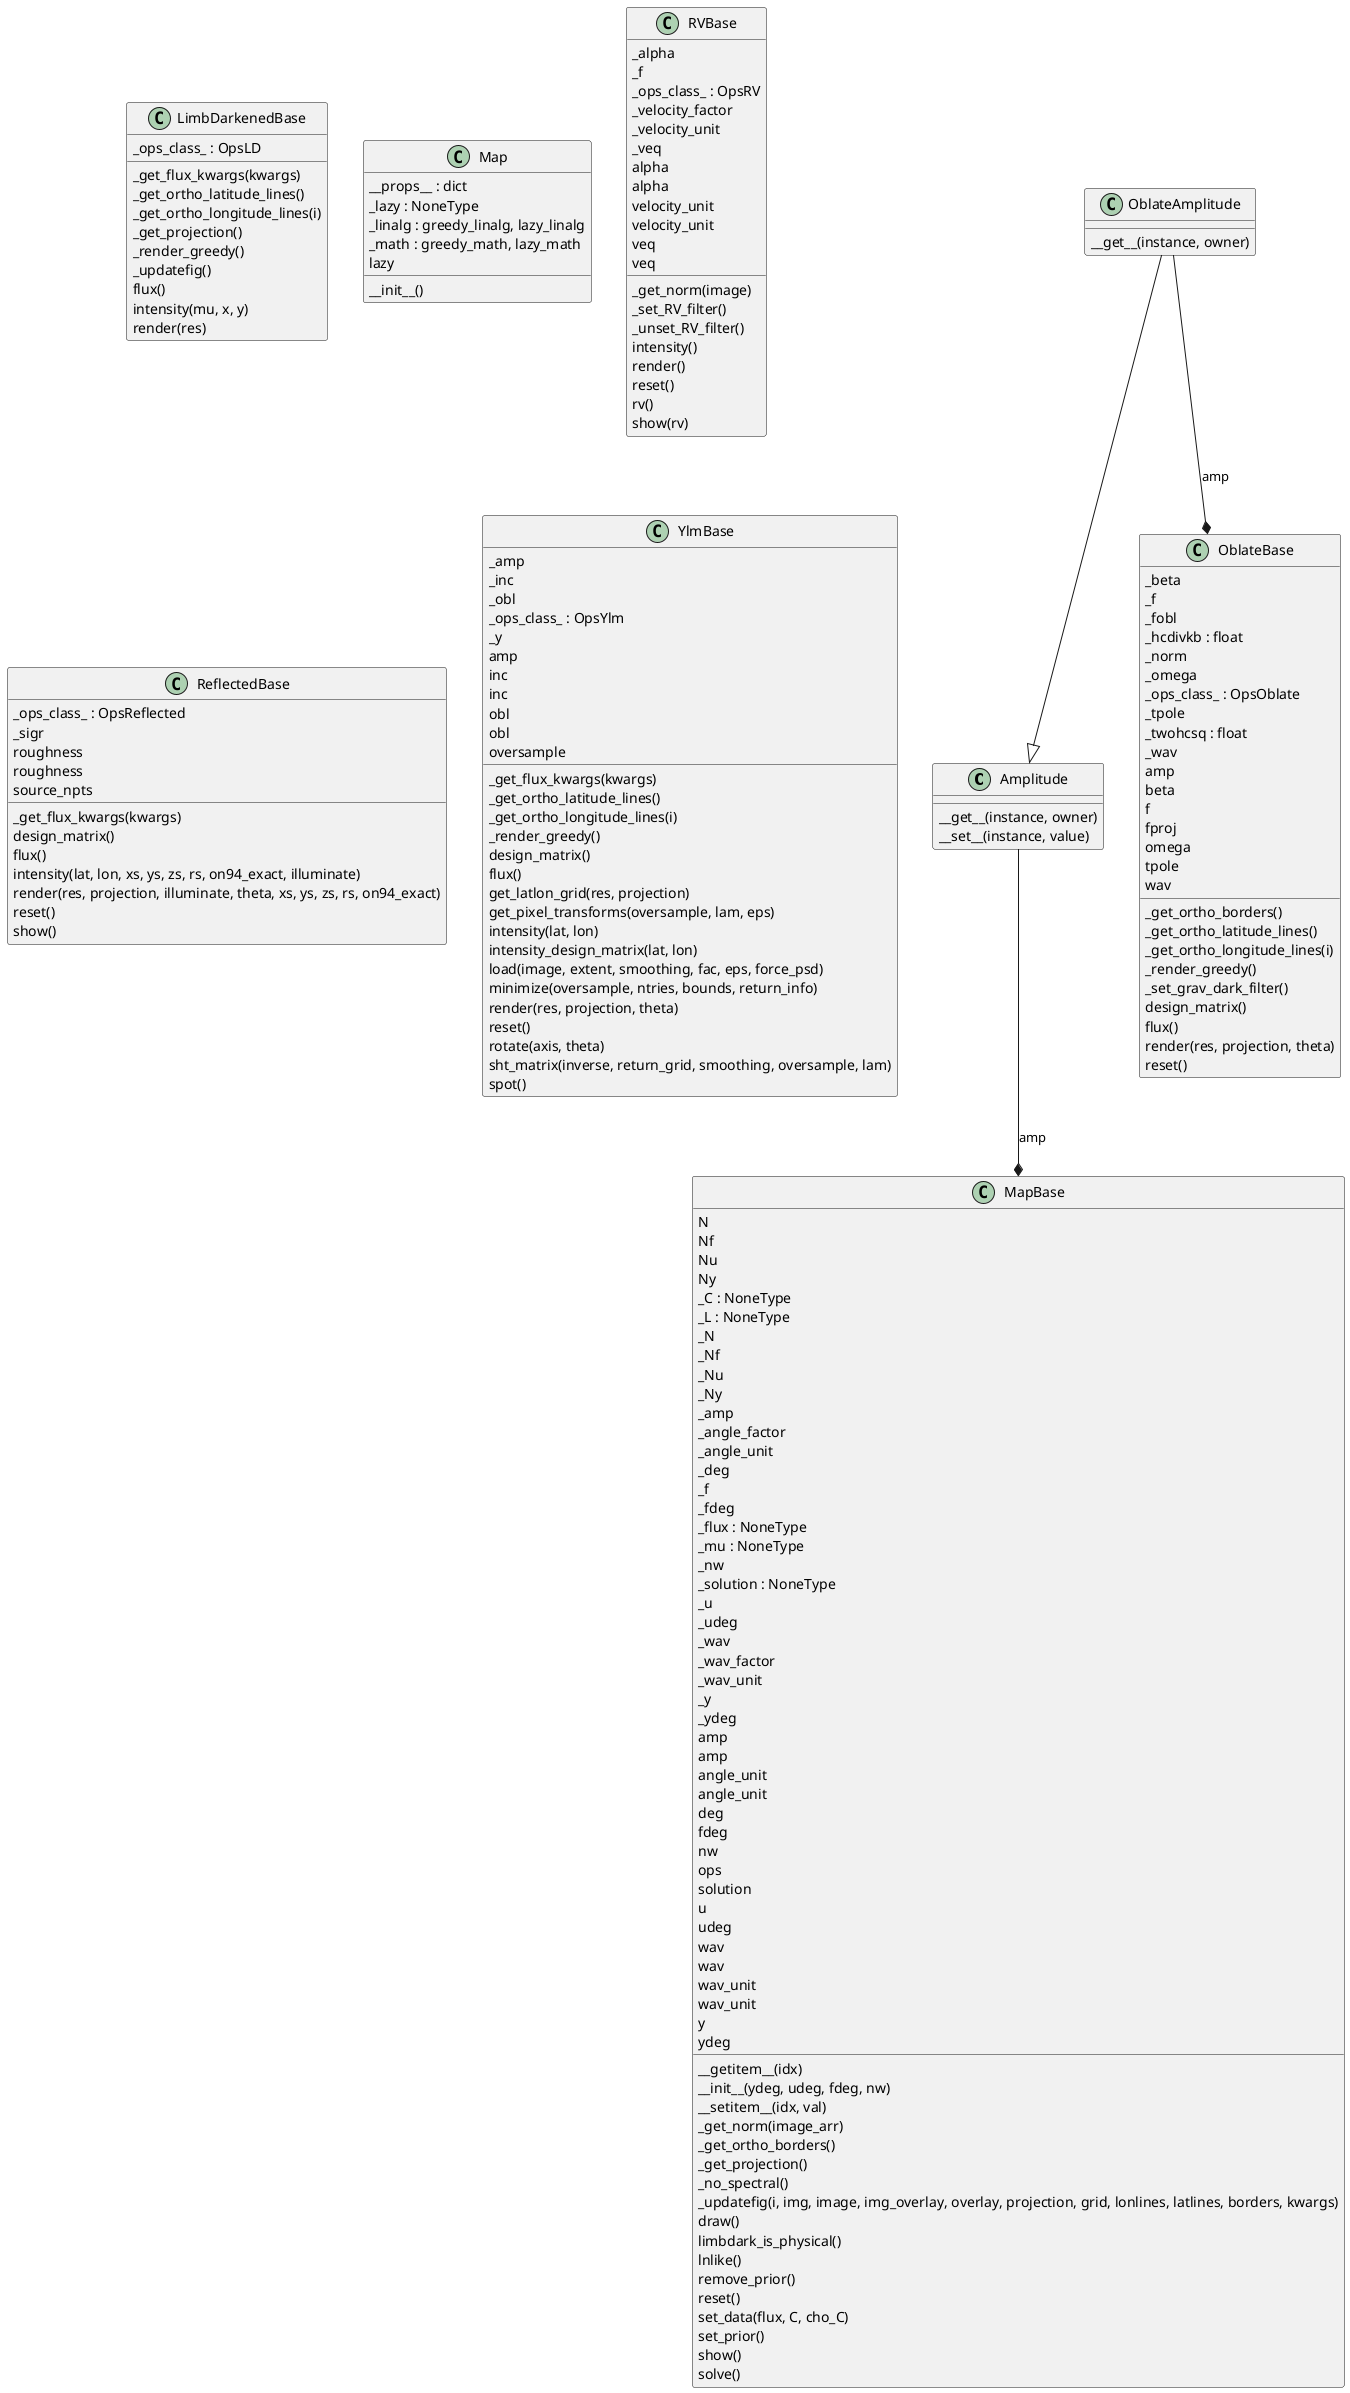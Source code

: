 @startuml classes
set namespaceSeparator none
class "Amplitude" as starry.maps.Amplitude {
  __get__(instance, owner)
  __set__(instance, value)
}
class "LimbDarkenedBase" as starry.maps.LimbDarkenedBase {
  _ops_class_ : OpsLD
  _get_flux_kwargs(kwargs)
  _get_ortho_latitude_lines()
  _get_ortho_longitude_lines(i)
  _get_projection()
  _render_greedy()
  _updatefig()
  flux()
  intensity(mu, x, y)
  render(res)
}
class "Map" as starry.maps.Map.Map {
  __props__ : dict
  _lazy : NoneType
  _linalg : greedy_linalg, lazy_linalg
  _math : greedy_math, lazy_math
  lazy
  __init__()
}
class "MapBase" as starry.maps.MapBase {
  N
  Nf
  Nu
  Ny
  _C : NoneType
  _L : NoneType
  _N
  _Nf
  _Nu
  _Ny
  _amp
  _angle_factor
  _angle_unit
  _deg
  _f
  _fdeg
  _flux : NoneType
  _mu : NoneType
  _nw
  _solution : NoneType
  _u
  _udeg
  _wav
  _wav_factor
  _wav_unit
  _y
  _ydeg
  amp
  amp
  angle_unit
  angle_unit
  deg
  fdeg
  nw
  ops
  solution
  u
  udeg
  wav
  wav
  wav_unit
  wav_unit
  y
  ydeg
  __getitem__(idx)
  __init__(ydeg, udeg, fdeg, nw)
  __setitem__(idx, val)
  _get_norm(image_arr)
  _get_ortho_borders()
  _get_projection()
  _no_spectral()
  _updatefig(i, img, image, img_overlay, overlay, projection, grid, lonlines, latlines, borders, kwargs)
  draw()
  limbdark_is_physical()
  lnlike()
  remove_prior()
  reset()
  set_data(flux, C, cho_C)
  set_prior()
  show()
  solve()
}
class "OblateAmplitude" as starry.maps.OblateAmplitude {
  __get__(instance, owner)
}
class "OblateBase" as starry.maps.OblateBase {
  _beta
  _f
  _fobl
  _hcdivkb : float
  _norm
  _omega
  _ops_class_ : OpsOblate
  _tpole
  _twohcsq : float
  _wav
  amp
  beta
  f
  fproj
  omega
  tpole
  wav
  _get_ortho_borders()
  _get_ortho_latitude_lines()
  _get_ortho_longitude_lines(i)
  _render_greedy()
  _set_grav_dark_filter()
  design_matrix()
  flux()
  render(res, projection, theta)
  reset()
}
class "RVBase" as starry.maps.RVBase {
  _alpha
  _f
  _ops_class_ : OpsRV
  _velocity_factor
  _velocity_unit
  _veq
  alpha
  alpha
  velocity_unit
  velocity_unit
  veq
  veq
  _get_norm(image)
  _set_RV_filter()
  _unset_RV_filter()
  intensity()
  render()
  reset()
  rv()
  show(rv)
}
class "ReflectedBase" as starry.maps.ReflectedBase {
  _ops_class_ : OpsReflected
  _sigr
  roughness
  roughness
  source_npts
  _get_flux_kwargs(kwargs)
  design_matrix()
  flux()
  intensity(lat, lon, xs, ys, zs, rs, on94_exact, illuminate)
  render(res, projection, illuminate, theta, xs, ys, zs, rs, on94_exact)
  reset()
  show()
}
class "YlmBase" as starry.maps.YlmBase {
  _amp
  _inc
  _obl
  _ops_class_ : OpsYlm
  _y
  amp
  inc
  inc
  obl
  obl
  oversample
  _get_flux_kwargs(kwargs)
  _get_ortho_latitude_lines()
  _get_ortho_longitude_lines(i)
  _render_greedy()
  design_matrix()
  flux()
  get_latlon_grid(res, projection)
  get_pixel_transforms(oversample, lam, eps)
  intensity(lat, lon)
  intensity_design_matrix(lat, lon)
  load(image, extent, smoothing, fac, eps, force_psd)
  minimize(oversample, ntries, bounds, return_info)
  render(res, projection, theta)
  reset()
  rotate(axis, theta)
  sht_matrix(inverse, return_grid, smoothing, oversample, lam)
  spot()
}
starry.maps.OblateAmplitude --|> starry.maps.Amplitude
starry.maps.Amplitude --* starry.maps.MapBase : amp
starry.maps.OblateAmplitude --* starry.maps.OblateBase : amp
@enduml
